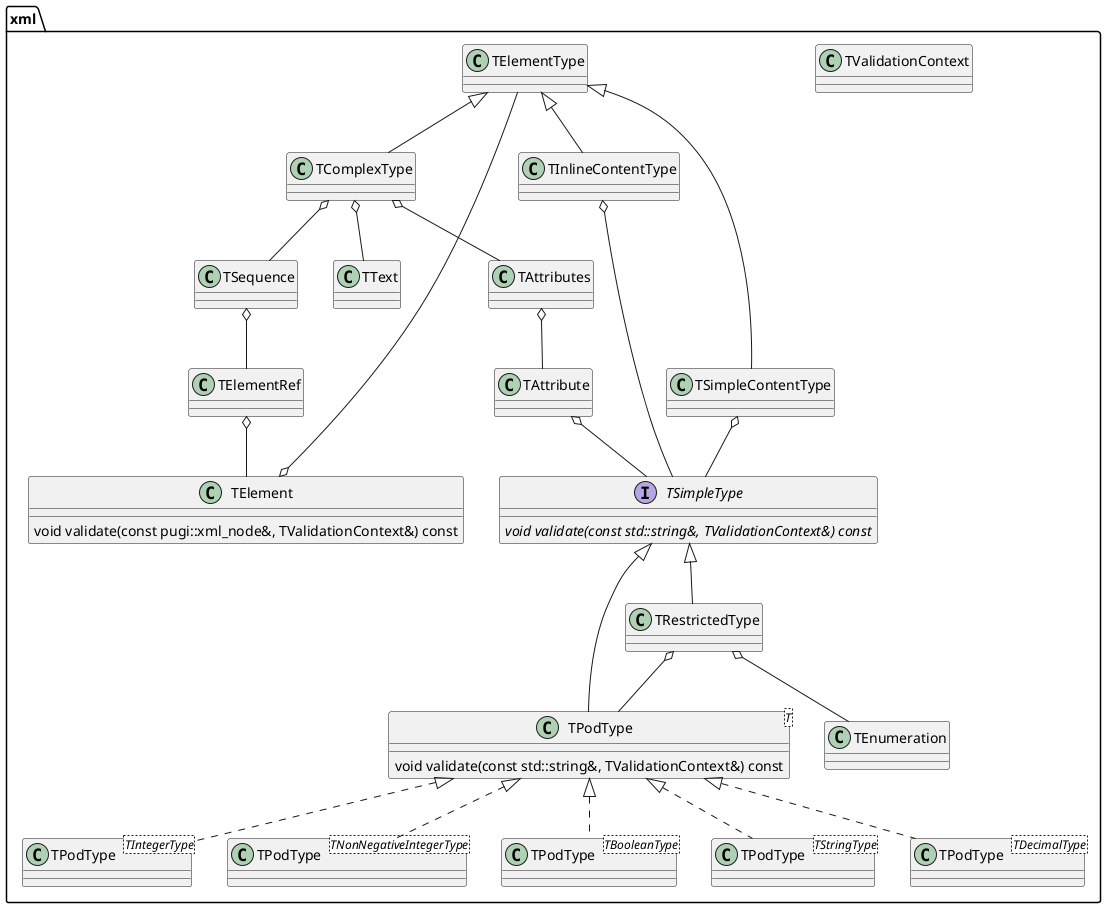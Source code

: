 @startuml Schema Validator

namespace xml {

class TValidationContext


interface TSimpleType {
  {abstract} void validate(const std::string&, TValidationContext&) const
}


class TPodType<T> {
  void validate(const std::string&, TValidationContext&) const
}

class "TPodType<TIntegerType>" as ATIntegerType
class "TPodType<TNonNegativeIntegerType>" as ATNonNegativeIntegerType
class "TPodType<TBooleanType>" as ATBooleanType
class "TPodType<TStringType>" as ATStringType
class "TPodType<TDecimalType>" as ATDecimalType

TSimpleType <|-- TPodType
TPodType <|.. ATIntegerType
TPodType <|.. ATNonNegativeIntegerType
TPodType <|.. ATBooleanType
TPodType <|.. ATStringType
TPodType <|.. ATDecimalType

class TElementType
class TComplexType
class TSimpleContentType
class TInlineContentType

TElementType <|-- TComplexType
TElementType <|-- TSimpleContentType
TElementType <|-- TInlineContentType

class TAttribute
class TSequence
class TText
class TAttributes

TComplexType o-- TSequence
TComplexType o-- TAttributes
TComplexType o-- TText

TInlineContentType o-- TSimpleType
TSimpleContentType o-- TSimpleType

TAttribute o-- TSimpleType
TAttributes o-- TAttribute

class TElement {
  void validate(const pugi::xml_node&, TValidationContext&) const
}

TElement o-- TElementType

class TElementRef

TElementRef o-- TElement

TSequence o-- TElementRef

class TRestrictedType

TRestrictedType o-- TPodType
TSimpleType <|-- TRestrictedType

class TEnumeration

TRestrictedType o-- TEnumeration

}

@enduml
